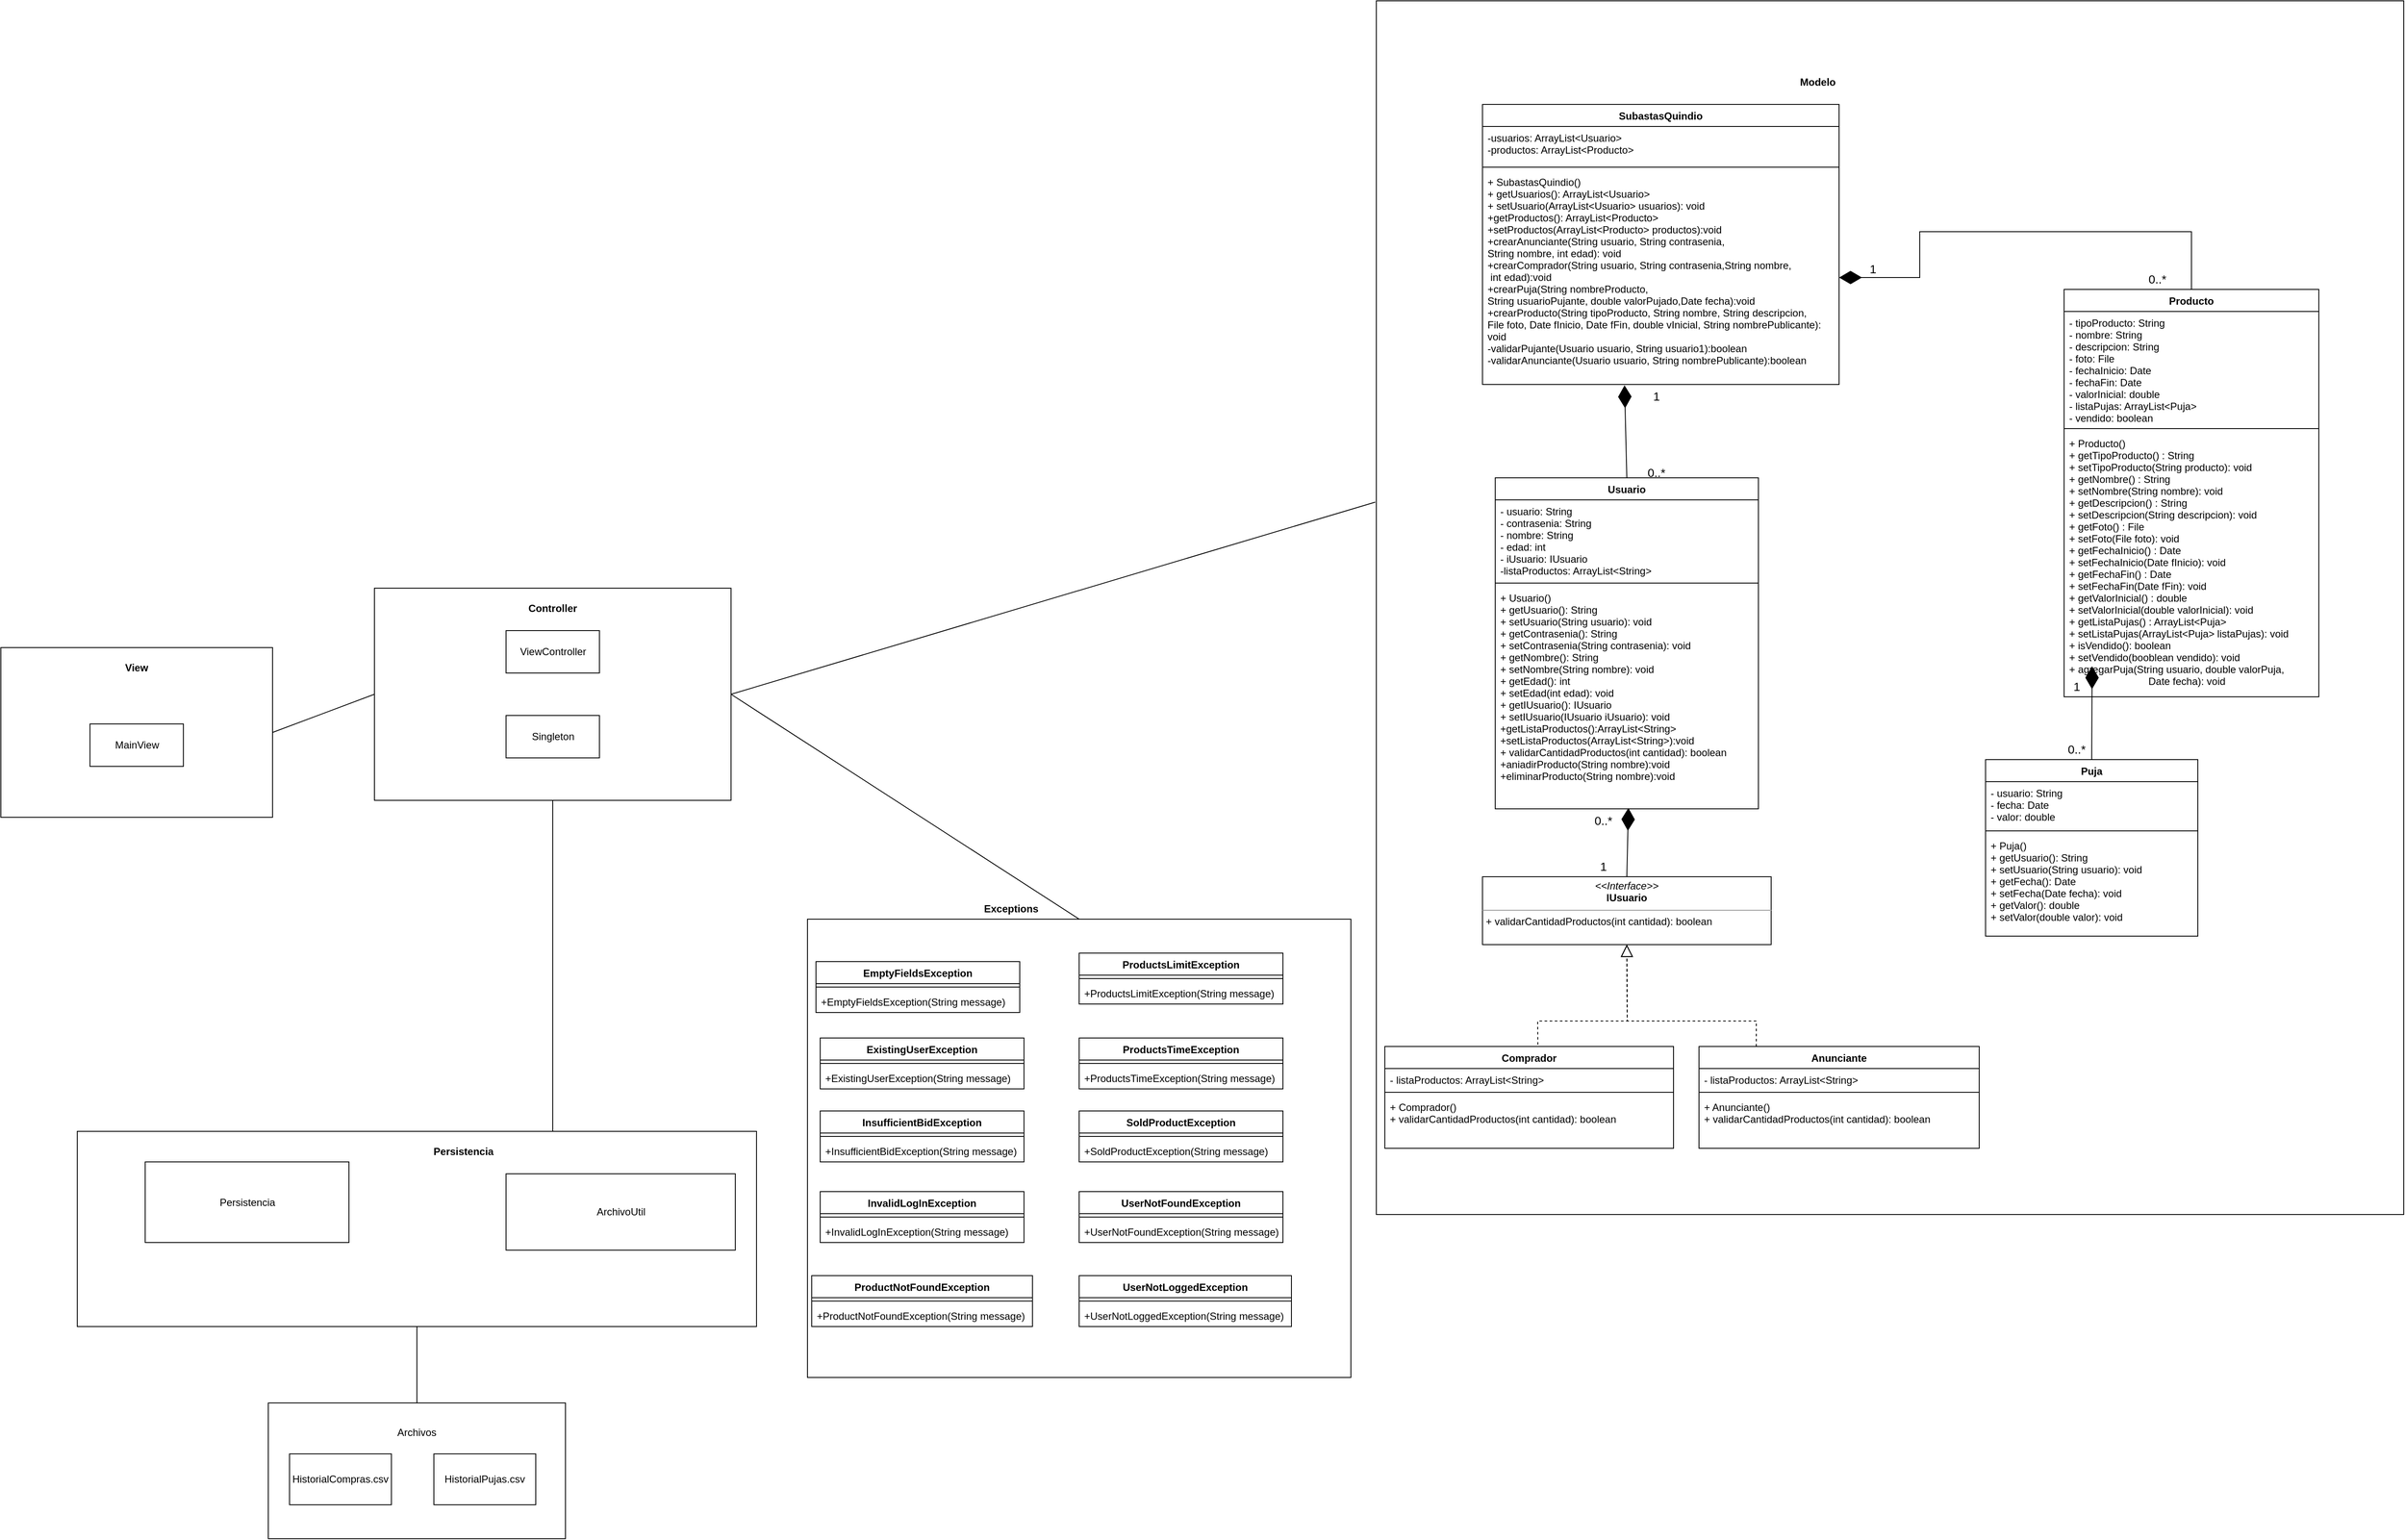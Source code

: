 <mxfile version="16.5.1" type="device"><diagram id="Lo0OpSRyLjVTiw9qYgKk" name="Page-1"><mxGraphModel dx="2857" dy="1837" grid="1" gridSize="10" guides="1" tooltips="1" connect="1" arrows="1" fold="1" page="1" pageScale="1" pageWidth="850" pageHeight="1100" math="0" shadow="0"><root><mxCell id="0"/><mxCell id="1" parent="0"/><mxCell id="OzJepj16C2bgCcWsAfDV-69" value="" style="html=1;" parent="1" vertex="1"><mxGeometry x="-285" y="880" width="110" height="50" as="geometry"/></mxCell><mxCell id="OzJepj16C2bgCcWsAfDV-70" value="" style="html=1;" parent="1" vertex="1"><mxGeometry x="-295" y="890" width="110" height="50" as="geometry"/></mxCell><mxCell id="OzJepj16C2bgCcWsAfDV-71" value="" style="html=1;" parent="1" vertex="1"><mxGeometry x="-310" y="900" width="110" height="50" as="geometry"/></mxCell><mxCell id="OzJepj16C2bgCcWsAfDV-39" value="" style="html=1;" parent="1" vertex="1"><mxGeometry x="120" y="-222" width="1210" height="1430" as="geometry"/></mxCell><mxCell id="OzJepj16C2bgCcWsAfDV-1" value="SubastasQuindio" style="swimlane;fontStyle=1;align=center;verticalAlign=top;childLayout=stackLayout;horizontal=1;startSize=26;horizontalStack=0;resizeParent=1;resizeParentMax=0;resizeLast=0;collapsible=1;marginBottom=0;rotation=0;" parent="1" vertex="1"><mxGeometry x="245" y="-100" width="420" height="330" as="geometry"><mxRectangle x="160" y="-102" width="130" height="26" as="alternateBounds"/></mxGeometry></mxCell><mxCell id="OzJepj16C2bgCcWsAfDV-2" value="-usuarios: ArrayList&lt;Usuario&gt;&#10;-productos: ArrayList&lt;Producto&gt;" style="text;strokeColor=none;fillColor=none;align=left;verticalAlign=top;spacingLeft=4;spacingRight=4;overflow=hidden;rotatable=0;points=[[0,0.5],[1,0.5]];portConstraint=eastwest;rotation=0;" parent="OzJepj16C2bgCcWsAfDV-1" vertex="1"><mxGeometry y="26" width="420" height="44" as="geometry"/></mxCell><mxCell id="OzJepj16C2bgCcWsAfDV-3" value="" style="line;strokeWidth=1;fillColor=none;align=left;verticalAlign=middle;spacingTop=-1;spacingLeft=3;spacingRight=3;rotatable=0;labelPosition=right;points=[];portConstraint=eastwest;rotation=0;" parent="OzJepj16C2bgCcWsAfDV-1" vertex="1"><mxGeometry y="70" width="420" height="8" as="geometry"/></mxCell><mxCell id="OzJepj16C2bgCcWsAfDV-4" value="+ SubastasQuindio()&#10;+ getUsuarios(): ArrayList&lt;Usuario&gt;&#10;+ setUsuario(ArrayList&lt;Usuario&gt; usuarios): void&#10;+getProductos(): ArrayList&lt;Producto&gt;&#10;+setProductos(ArrayList&lt;Producto&gt; productos):void&#10;+crearAnunciante(String usuario, String contrasenia, &#10;String nombre, int edad): void&#10;+crearComprador(String usuario, String contrasenia,String nombre,&#10; int edad):void&#10;+crearPuja(String nombreProducto, &#10;String usuarioPujante, double valorPujado,Date fecha):void&#10;+crearProducto(String tipoProducto, String nombre, String descripcion, &#10;File foto, Date fInicio, Date fFin, double vInicial, String nombrePublicante):&#10;void&#10;-validarPujante(Usuario usuario, String usuario1):boolean&#10;-validarAnunciante(Usuario usuario, String nombrePublicante):boolean&#10;&#10; " style="text;strokeColor=none;fillColor=none;align=left;verticalAlign=top;spacingLeft=4;spacingRight=4;overflow=hidden;rotatable=0;points=[[0,0.5],[1,0.5]];portConstraint=eastwest;rotation=0;" parent="OzJepj16C2bgCcWsAfDV-1" vertex="1"><mxGeometry y="78" width="420" height="252" as="geometry"/></mxCell><mxCell id="OzJepj16C2bgCcWsAfDV-5" value="Producto" style="swimlane;fontStyle=1;align=center;verticalAlign=top;childLayout=stackLayout;horizontal=1;startSize=26;horizontalStack=0;resizeParent=1;resizeParentMax=0;resizeLast=0;collapsible=1;marginBottom=0;" parent="1" vertex="1"><mxGeometry x="930" y="118" width="300" height="480" as="geometry"/></mxCell><mxCell id="OzJepj16C2bgCcWsAfDV-6" value="- tipoProducto: String&#10;- nombre: String&#10;- descripcion: String&#10;- foto: File&#10;- fechaInicio: Date&#10;- fechaFin: Date&#10;- valorInicial: double&#10;- listaPujas: ArrayList&lt;Puja&gt;&#10;- vendido: boolean" style="text;strokeColor=none;fillColor=none;align=left;verticalAlign=top;spacingLeft=4;spacingRight=4;overflow=hidden;rotatable=0;points=[[0,0.5],[1,0.5]];portConstraint=eastwest;" parent="OzJepj16C2bgCcWsAfDV-5" vertex="1"><mxGeometry y="26" width="300" height="134" as="geometry"/></mxCell><mxCell id="OzJepj16C2bgCcWsAfDV-7" value="" style="line;strokeWidth=1;fillColor=none;align=left;verticalAlign=middle;spacingTop=-1;spacingLeft=3;spacingRight=3;rotatable=0;labelPosition=right;points=[];portConstraint=eastwest;" parent="OzJepj16C2bgCcWsAfDV-5" vertex="1"><mxGeometry y="160" width="300" height="8" as="geometry"/></mxCell><mxCell id="OzJepj16C2bgCcWsAfDV-8" value="+ Producto()&#10;+ getTipoProducto() : String&#10;+ setTipoProducto(String producto): void&#10;+ getNombre() : String&#10;+ setNombre(String nombre): void&#10;+ getDescripcion() : String&#10;+ setDescripcion(String descripcion): void&#10;+ getFoto() : File&#10;+ setFoto(File foto): void&#10;+ getFechaInicio() : Date&#10;+ setFechaInicio(Date fInicio): void&#10;+ getFechaFin() : Date&#10;+ setFechaFin(Date fFin): void&#10;+ getValorInicial() : double&#10;+ setValorInicial(double valorInicial): void&#10;+ getListaPujas() : ArrayList&lt;Puja&gt;&#10;+ setListaPujas(ArrayList&lt;Puja&gt; listaPujas): void&#10;+ isVendido(): boolean&#10;+ setVendido(booblean vendido): void&#10;+ agregarPuja(String usuario, double valorPuja, &#10;                            Date fecha): void" style="text;strokeColor=none;fillColor=none;align=left;verticalAlign=top;spacingLeft=4;spacingRight=4;overflow=hidden;rotatable=0;points=[[0,0.5],[1,0.5]];portConstraint=eastwest;" parent="OzJepj16C2bgCcWsAfDV-5" vertex="1"><mxGeometry y="168" width="300" height="312" as="geometry"/></mxCell><mxCell id="OzJepj16C2bgCcWsAfDV-9" value="Comprador" style="swimlane;fontStyle=1;align=center;verticalAlign=top;childLayout=stackLayout;horizontal=1;startSize=26;horizontalStack=0;resizeParent=1;resizeParentMax=0;resizeLast=0;collapsible=1;marginBottom=0;" parent="1" vertex="1"><mxGeometry x="130" y="1010" width="340" height="120" as="geometry"><mxRectangle x="77.5" y="1010" width="100" height="26" as="alternateBounds"/></mxGeometry></mxCell><mxCell id="OzJepj16C2bgCcWsAfDV-10" value="- listaProductos: ArrayList&lt;String&gt;" style="text;strokeColor=none;fillColor=none;align=left;verticalAlign=top;spacingLeft=4;spacingRight=4;overflow=hidden;rotatable=0;points=[[0,0.5],[1,0.5]];portConstraint=eastwest;" parent="OzJepj16C2bgCcWsAfDV-9" vertex="1"><mxGeometry y="26" width="340" height="24" as="geometry"/></mxCell><mxCell id="OzJepj16C2bgCcWsAfDV-11" value="" style="line;strokeWidth=1;fillColor=none;align=left;verticalAlign=middle;spacingTop=-1;spacingLeft=3;spacingRight=3;rotatable=0;labelPosition=right;points=[];portConstraint=eastwest;" parent="OzJepj16C2bgCcWsAfDV-9" vertex="1"><mxGeometry y="50" width="340" height="8" as="geometry"/></mxCell><mxCell id="OzJepj16C2bgCcWsAfDV-12" value="+ Comprador()&#10;+ validarCantidadProductos(int cantidad): boolean" style="text;strokeColor=none;fillColor=none;align=left;verticalAlign=top;spacingLeft=4;spacingRight=4;overflow=hidden;rotatable=0;points=[[0,0.5],[1,0.5]];portConstraint=eastwest;" parent="OzJepj16C2bgCcWsAfDV-9" vertex="1"><mxGeometry y="58" width="340" height="62" as="geometry"/></mxCell><mxCell id="OzJepj16C2bgCcWsAfDV-21" value="&lt;p style=&quot;margin: 0px ; margin-top: 4px ; text-align: center&quot;&gt;&lt;i&gt;&amp;lt;&amp;lt;Interface&amp;gt;&amp;gt;&lt;/i&gt;&lt;br&gt;&lt;b&gt;IUsuario&lt;/b&gt;&lt;/p&gt;&lt;hr size=&quot;1&quot;&gt;&lt;p style=&quot;margin: 0px ; margin-left: 4px&quot;&gt;&lt;span&gt;+ validarCantidadProductos(int cantidad): boolean&lt;/span&gt;&lt;br&gt;&lt;/p&gt;&lt;p style=&quot;margin: 0px ; margin-left: 4px&quot;&gt;&lt;br&gt;&lt;/p&gt;" style="verticalAlign=top;align=left;overflow=fill;fontSize=12;fontFamily=Helvetica;html=1;" parent="1" vertex="1"><mxGeometry x="245" y="810" width="340" height="80" as="geometry"/></mxCell><mxCell id="OzJepj16C2bgCcWsAfDV-22" value="Usuario" style="swimlane;fontStyle=1;align=center;verticalAlign=top;childLayout=stackLayout;horizontal=1;startSize=26;horizontalStack=0;resizeParent=1;resizeParentMax=0;resizeLast=0;collapsible=1;marginBottom=0;" parent="1" vertex="1"><mxGeometry x="260" y="340" width="310" height="390" as="geometry"/></mxCell><mxCell id="OzJepj16C2bgCcWsAfDV-23" value="- usuario: String&#10;- contrasenia: String&#10;- nombre: String&#10;- edad: int&#10;- iUsuario: IUsuario&#10;-listaProductos: ArrayList&lt;String&gt;" style="text;strokeColor=none;fillColor=none;align=left;verticalAlign=top;spacingLeft=4;spacingRight=4;overflow=hidden;rotatable=0;points=[[0,0.5],[1,0.5]];portConstraint=eastwest;" parent="OzJepj16C2bgCcWsAfDV-22" vertex="1"><mxGeometry y="26" width="310" height="94" as="geometry"/></mxCell><mxCell id="OzJepj16C2bgCcWsAfDV-24" value="" style="line;strokeWidth=1;fillColor=none;align=left;verticalAlign=middle;spacingTop=-1;spacingLeft=3;spacingRight=3;rotatable=0;labelPosition=right;points=[];portConstraint=eastwest;" parent="OzJepj16C2bgCcWsAfDV-22" vertex="1"><mxGeometry y="120" width="310" height="8" as="geometry"/></mxCell><mxCell id="OzJepj16C2bgCcWsAfDV-25" value="+ Usuario()&#10;+ getUsuario(): String&#10;+ setUsuario(String usuario): void&#10;+ getContrasenia(): String&#10;+ setContrasenia(String contrasenia): void&#10;+ getNombre(): String&#10;+ setNombre(String nombre): void&#10;+ getEdad(): int&#10;+ setEdad(int edad): void&#10;+ getIUsuario(): IUsuario&#10;+ setIUsuario(IUsuario iUsuario): void&#10;+getListaProductos():ArrayList&lt;String&gt;&#10;+setListaProductos(ArrayList&lt;String&gt;):void&#10;+ validarCantidadProductos(int cantidad): boolean&#10;+aniadirProducto(String nombre):void&#10;+eliminarProducto(String nombre):void&#10;" style="text;strokeColor=none;fillColor=none;align=left;verticalAlign=top;spacingLeft=4;spacingRight=4;overflow=hidden;rotatable=0;points=[[0,0.5],[1,0.5]];portConstraint=eastwest;" parent="OzJepj16C2bgCcWsAfDV-22" vertex="1"><mxGeometry y="128" width="310" height="262" as="geometry"/></mxCell><mxCell id="OzJepj16C2bgCcWsAfDV-26" value="Anunciante" style="swimlane;fontStyle=1;align=center;verticalAlign=top;childLayout=stackLayout;horizontal=1;startSize=26;horizontalStack=0;resizeParent=1;resizeParentMax=0;resizeLast=0;collapsible=1;marginBottom=0;" parent="1" vertex="1"><mxGeometry x="500" y="1010" width="330" height="120" as="geometry"/></mxCell><mxCell id="OzJepj16C2bgCcWsAfDV-27" value="- listaProductos: ArrayList&lt;String&gt;" style="text;strokeColor=none;fillColor=none;align=left;verticalAlign=top;spacingLeft=4;spacingRight=4;overflow=hidden;rotatable=0;points=[[0,0.5],[1,0.5]];portConstraint=eastwest;" parent="OzJepj16C2bgCcWsAfDV-26" vertex="1"><mxGeometry y="26" width="330" height="24" as="geometry"/></mxCell><mxCell id="OzJepj16C2bgCcWsAfDV-28" value="" style="line;strokeWidth=1;fillColor=none;align=left;verticalAlign=middle;spacingTop=-1;spacingLeft=3;spacingRight=3;rotatable=0;labelPosition=right;points=[];portConstraint=eastwest;" parent="OzJepj16C2bgCcWsAfDV-26" vertex="1"><mxGeometry y="50" width="330" height="8" as="geometry"/></mxCell><mxCell id="OzJepj16C2bgCcWsAfDV-29" value="+ Anunciante()&#10;+ validarCantidadProductos(int cantidad): boolean&#10;" style="text;strokeColor=none;fillColor=none;align=left;verticalAlign=top;spacingLeft=4;spacingRight=4;overflow=hidden;rotatable=0;points=[[0,0.5],[1,0.5]];portConstraint=eastwest;fontSize=12;" parent="OzJepj16C2bgCcWsAfDV-26" vertex="1"><mxGeometry y="58" width="330" height="62" as="geometry"/></mxCell><mxCell id="OzJepj16C2bgCcWsAfDV-30" value="" style="endArrow=block;dashed=1;endFill=0;endSize=12;html=1;rounded=0;entryX=0.5;entryY=1;entryDx=0;entryDy=0;" parent="1" target="OzJepj16C2bgCcWsAfDV-21" edge="1"><mxGeometry width="160" relative="1" as="geometry"><mxPoint x="567.5" y="1010" as="sourcePoint"/><mxPoint x="627.5" y="1010" as="targetPoint"/><Array as="points"><mxPoint x="567.5" y="980"/><mxPoint x="415.5" y="980"/></Array></mxGeometry></mxCell><mxCell id="OzJepj16C2bgCcWsAfDV-31" value="" style="endArrow=block;dashed=1;endFill=0;endSize=12;html=1;rounded=0;entryX=0.5;entryY=1;entryDx=0;entryDy=0;exitX=0.53;exitY=-0.018;exitDx=0;exitDy=0;exitPerimeter=0;" parent="1" source="OzJepj16C2bgCcWsAfDV-9" target="OzJepj16C2bgCcWsAfDV-21" edge="1"><mxGeometry width="160" relative="1" as="geometry"><mxPoint x="467.5" y="1010" as="sourcePoint"/><mxPoint x="627.5" y="1010" as="targetPoint"/><Array as="points"><mxPoint x="310" y="980"/><mxPoint x="415.5" y="980"/></Array></mxGeometry></mxCell><mxCell id="OzJepj16C2bgCcWsAfDV-32" value="" style="endArrow=diamondThin;endFill=1;endSize=24;html=1;rounded=0;exitX=0.5;exitY=0;exitDx=0;exitDy=0;entryX=0.506;entryY=0.996;entryDx=0;entryDy=0;entryPerimeter=0;" parent="1" source="OzJepj16C2bgCcWsAfDV-21" edge="1" target="OzJepj16C2bgCcWsAfDV-25"><mxGeometry width="160" relative="1" as="geometry"><mxPoint x="467.5" y="640" as="sourcePoint"/><mxPoint x="416.22" y="739.584" as="targetPoint"/></mxGeometry></mxCell><mxCell id="OzJepj16C2bgCcWsAfDV-36" value="" style="endArrow=diamondThin;endFill=1;endSize=24;html=1;rounded=0;exitX=0.5;exitY=0;exitDx=0;exitDy=0;entryX=0.029;entryY=0.038;entryDx=0;entryDy=0;entryPerimeter=0;" parent="1" source="OzJepj16C2bgCcWsAfDV-22" edge="1" target="TateJvRhgyAJ9JLI3ymY-1"><mxGeometry width="160" relative="1" as="geometry"><mxPoint x="220" y="170" as="sourcePoint"/><mxPoint x="415" y="220" as="targetPoint"/></mxGeometry></mxCell><mxCell id="OzJepj16C2bgCcWsAfDV-40" value="" style="html=1;" parent="1" vertex="1"><mxGeometry x="-1410" y="1110" width="800" height="230" as="geometry"/></mxCell><mxCell id="OzJepj16C2bgCcWsAfDV-41" value="Modelo" style="text;align=center;fontStyle=1;verticalAlign=middle;spacingLeft=3;spacingRight=3;strokeColor=none;rotatable=0;points=[[0,0.5],[1,0.5]];portConstraint=eastwest;" parent="1" vertex="1"><mxGeometry x="600" y="-140" width="80" height="26" as="geometry"/></mxCell><mxCell id="OzJepj16C2bgCcWsAfDV-46" value="" style="html=1;" parent="1" vertex="1"><mxGeometry x="-550" y="860" width="640" height="540" as="geometry"/></mxCell><mxCell id="OzJepj16C2bgCcWsAfDV-43" value="Persistencia" style="text;align=center;fontStyle=1;verticalAlign=middle;spacingLeft=3;spacingRight=3;strokeColor=none;rotatable=0;points=[[0,0.5],[1,0.5]];portConstraint=eastwest;" parent="1" vertex="1"><mxGeometry x="-995" y="1120" width="80" height="26" as="geometry"/></mxCell><mxCell id="OzJepj16C2bgCcWsAfDV-44" value="" style="html=1;" parent="1" vertex="1"><mxGeometry x="-1060" y="470" width="420" height="250" as="geometry"/></mxCell><mxCell id="OzJepj16C2bgCcWsAfDV-45" value="Controller" style="text;align=center;fontStyle=1;verticalAlign=middle;spacingLeft=3;spacingRight=3;strokeColor=none;rotatable=0;points=[[0,0.5],[1,0.5]];portConstraint=eastwest;" parent="1" vertex="1"><mxGeometry x="-890" y="480" width="80" height="26" as="geometry"/></mxCell><mxCell id="OzJepj16C2bgCcWsAfDV-47" value="Exceptions" style="text;align=center;fontStyle=1;verticalAlign=middle;spacingLeft=3;spacingRight=3;strokeColor=none;rotatable=0;points=[[0,0.5],[1,0.5]];portConstraint=eastwest;" parent="1" vertex="1"><mxGeometry x="-350" y="834" width="80" height="26" as="geometry"/></mxCell><mxCell id="OzJepj16C2bgCcWsAfDV-48" value="" style="html=1;" parent="1" vertex="1"><mxGeometry x="-1500" y="540" width="320" height="200" as="geometry"/></mxCell><mxCell id="OzJepj16C2bgCcWsAfDV-49" value="View" style="text;align=center;fontStyle=1;verticalAlign=middle;spacingLeft=3;spacingRight=3;strokeColor=none;rotatable=0;points=[[0,0.5],[1,0.5]];portConstraint=eastwest;" parent="1" vertex="1"><mxGeometry x="-1380" y="550" width="80" height="26" as="geometry"/></mxCell><mxCell id="OzJepj16C2bgCcWsAfDV-56" value="Persistencia" style="html=1;" parent="1" vertex="1"><mxGeometry x="-1330" y="1146" width="240" height="95" as="geometry"/></mxCell><mxCell id="OzJepj16C2bgCcWsAfDV-57" value="ArchivoUtil" style="html=1;" parent="1" vertex="1"><mxGeometry x="-905" y="1160" width="270" height="90" as="geometry"/></mxCell><mxCell id="OzJepj16C2bgCcWsAfDV-58" value="ViewController" style="html=1;" parent="1" vertex="1"><mxGeometry x="-905" y="520" width="110" height="50" as="geometry"/></mxCell><mxCell id="OzJepj16C2bgCcWsAfDV-59" value="Singleton" style="html=1;" parent="1" vertex="1"><mxGeometry x="-905" y="620" width="110" height="50" as="geometry"/></mxCell><mxCell id="OzJepj16C2bgCcWsAfDV-60" value="MainView" style="html=1;" parent="1" vertex="1"><mxGeometry x="-1395" y="630" width="110" height="50" as="geometry"/></mxCell><mxCell id="OzJepj16C2bgCcWsAfDV-72" value="" style="endArrow=none;html=1;rounded=0;entryX=0.5;entryY=0;entryDx=0;entryDy=0;exitX=1;exitY=0.5;exitDx=0;exitDy=0;" parent="1" source="OzJepj16C2bgCcWsAfDV-44" target="OzJepj16C2bgCcWsAfDV-46" edge="1"><mxGeometry width="50" height="50" relative="1" as="geometry"><mxPoint x="-700" y="750" as="sourcePoint"/><mxPoint x="-650" y="700" as="targetPoint"/></mxGeometry></mxCell><mxCell id="OzJepj16C2bgCcWsAfDV-73" value="" style="endArrow=none;html=1;rounded=0;entryX=0.5;entryY=1;entryDx=0;entryDy=0;" parent="1" target="OzJepj16C2bgCcWsAfDV-44" edge="1"><mxGeometry width="50" height="50" relative="1" as="geometry"><mxPoint x="-850" y="1110" as="sourcePoint"/><mxPoint x="-650" y="940" as="targetPoint"/></mxGeometry></mxCell><mxCell id="OzJepj16C2bgCcWsAfDV-74" value="" style="endArrow=none;html=1;rounded=0;exitX=1;exitY=0.5;exitDx=0;exitDy=0;entryX=0;entryY=0.5;entryDx=0;entryDy=0;" parent="1" source="OzJepj16C2bgCcWsAfDV-48" target="OzJepj16C2bgCcWsAfDV-44" edge="1"><mxGeometry width="50" height="50" relative="1" as="geometry"><mxPoint x="-1200" y="650" as="sourcePoint"/><mxPoint x="-1150" y="600" as="targetPoint"/></mxGeometry></mxCell><mxCell id="OzJepj16C2bgCcWsAfDV-75" value="" style="endArrow=none;html=1;rounded=0;exitX=1;exitY=0.5;exitDx=0;exitDy=0;entryX=-0.001;entryY=0.413;entryDx=0;entryDy=0;entryPerimeter=0;" parent="1" source="OzJepj16C2bgCcWsAfDV-44" target="OzJepj16C2bgCcWsAfDV-39" edge="1"><mxGeometry width="50" height="50" relative="1" as="geometry"><mxPoint x="-300" y="650" as="sourcePoint"/><mxPoint x="-250" y="600" as="targetPoint"/></mxGeometry></mxCell><mxCell id="OzJepj16C2bgCcWsAfDV-76" value="" style="rounded=0;whiteSpace=wrap;html=1;" parent="1" vertex="1"><mxGeometry x="-1185" y="1430" width="350" height="160" as="geometry"/></mxCell><mxCell id="OzJepj16C2bgCcWsAfDV-77" value="Archivos" style="text;html=1;strokeColor=none;fillColor=none;align=center;verticalAlign=middle;whiteSpace=wrap;rounded=0;" parent="1" vertex="1"><mxGeometry x="-1040" y="1450" width="60" height="30" as="geometry"/></mxCell><mxCell id="OzJepj16C2bgCcWsAfDV-78" value="HistorialCompras.csv" style="rounded=0;whiteSpace=wrap;html=1;" parent="1" vertex="1"><mxGeometry x="-1160" y="1490" width="120" height="60" as="geometry"/></mxCell><mxCell id="OzJepj16C2bgCcWsAfDV-79" value="HistorialPujas.csv" style="rounded=0;whiteSpace=wrap;html=1;" parent="1" vertex="1"><mxGeometry x="-990" y="1490" width="120" height="60" as="geometry"/></mxCell><mxCell id="OzJepj16C2bgCcWsAfDV-80" value="" style="endArrow=none;html=1;rounded=0;entryX=0.5;entryY=1;entryDx=0;entryDy=0;exitX=0.5;exitY=0;exitDx=0;exitDy=0;" parent="1" source="OzJepj16C2bgCcWsAfDV-76" target="OzJepj16C2bgCcWsAfDV-40" edge="1"><mxGeometry width="50" height="50" relative="1" as="geometry"><mxPoint x="-810" y="1460" as="sourcePoint"/><mxPoint x="-760" y="1410" as="targetPoint"/></mxGeometry></mxCell><mxCell id="8GNaGo9FQSPm5nqLbUPv-1" value="Puja" style="swimlane;fontStyle=1;align=center;verticalAlign=top;childLayout=stackLayout;horizontal=1;startSize=26;horizontalStack=0;resizeParent=1;resizeParentMax=0;resizeLast=0;collapsible=1;marginBottom=0;" parent="1" vertex="1"><mxGeometry x="837.5" y="672" width="250" height="208" as="geometry"/></mxCell><mxCell id="8GNaGo9FQSPm5nqLbUPv-2" value="- usuario: String&#10;- fecha: Date&#10;- valor: double" style="text;strokeColor=none;fillColor=none;align=left;verticalAlign=top;spacingLeft=4;spacingRight=4;overflow=hidden;rotatable=0;points=[[0,0.5],[1,0.5]];portConstraint=eastwest;" parent="8GNaGo9FQSPm5nqLbUPv-1" vertex="1"><mxGeometry y="26" width="250" height="54" as="geometry"/></mxCell><mxCell id="8GNaGo9FQSPm5nqLbUPv-3" value="" style="line;strokeWidth=1;fillColor=none;align=left;verticalAlign=middle;spacingTop=-1;spacingLeft=3;spacingRight=3;rotatable=0;labelPosition=right;points=[];portConstraint=eastwest;" parent="8GNaGo9FQSPm5nqLbUPv-1" vertex="1"><mxGeometry y="80" width="250" height="8" as="geometry"/></mxCell><mxCell id="8GNaGo9FQSPm5nqLbUPv-4" value="+ Puja()&#10;+ getUsuario(): String&#10;+ setUsuario(String usuario): void&#10;+ getFecha(): Date&#10;+ setFecha(Date fecha): void&#10;+ getValor(): double&#10;+ setValor(double valor): void" style="text;strokeColor=none;fillColor=none;align=left;verticalAlign=top;spacingLeft=4;spacingRight=4;overflow=hidden;rotatable=0;points=[[0,0.5],[1,0.5]];portConstraint=eastwest;" parent="8GNaGo9FQSPm5nqLbUPv-1" vertex="1"><mxGeometry y="88" width="250" height="120" as="geometry"/></mxCell><mxCell id="8GNaGo9FQSPm5nqLbUPv-5" value="" style="endArrow=diamondThin;endFill=1;endSize=24;html=1;rounded=0;exitX=0.5;exitY=0;exitDx=0;exitDy=0;" parent="1" source="8GNaGo9FQSPm5nqLbUPv-1" edge="1"><mxGeometry width="160" relative="1" as="geometry"><mxPoint x="915" y="612" as="sourcePoint"/><mxPoint x="963" y="562" as="targetPoint"/></mxGeometry></mxCell><mxCell id="8GNaGo9FQSPm5nqLbUPv-6" value="0..*" style="text;align=center;fontStyle=0;verticalAlign=middle;spacingLeft=3;spacingRight=3;strokeColor=none;rotatable=0;points=[[0,0.5],[1,0.5]];portConstraint=eastwest;fontSize=14;" parent="1" vertex="1"><mxGeometry x="905" y="646" width="80" height="26" as="geometry"/></mxCell><mxCell id="8GNaGo9FQSPm5nqLbUPv-7" value="1" style="text;align=center;fontStyle=0;verticalAlign=middle;spacingLeft=3;spacingRight=3;strokeColor=none;rotatable=0;points=[[0,0.5],[1,0.5]];portConstraint=eastwest;fontSize=14;" parent="1" vertex="1"><mxGeometry x="905" y="572" width="80" height="26" as="geometry"/></mxCell><mxCell id="8GNaGo9FQSPm5nqLbUPv-9" value="0..*" style="text;align=center;fontStyle=0;verticalAlign=middle;spacingLeft=3;spacingRight=3;strokeColor=none;rotatable=0;points=[[0,0.5],[1,0.5]];portConstraint=eastwest;fontSize=14;" parent="1" vertex="1"><mxGeometry x="1000" y="92" width="80" height="26" as="geometry"/></mxCell><mxCell id="8GNaGo9FQSPm5nqLbUPv-21" value="1" style="text;align=center;fontStyle=0;verticalAlign=middle;spacingLeft=3;spacingRight=3;strokeColor=none;rotatable=0;points=[[0,0.5],[1,0.5]];portConstraint=eastwest;fontSize=14;" parent="1" vertex="1"><mxGeometry x="347.5" y="784" width="80" height="26" as="geometry"/></mxCell><mxCell id="8GNaGo9FQSPm5nqLbUPv-30" value="0..*" style="text;align=center;fontStyle=0;verticalAlign=middle;spacingLeft=3;spacingRight=3;strokeColor=none;rotatable=0;points=[[0,0.5],[1,0.5]];portConstraint=eastwest;fontSize=14;" parent="1" vertex="1"><mxGeometry x="347.5" y="730" width="80" height="26" as="geometry"/></mxCell><mxCell id="uNpwIYVNk5Aps4scZ8ux-1" value="" style="endArrow=diamondThin;endFill=1;endSize=24;html=1;rounded=0;entryX=1;entryY=0.5;entryDx=0;entryDy=0;exitX=0.5;exitY=0;exitDx=0;exitDy=0;" parent="1" source="OzJepj16C2bgCcWsAfDV-5" target="OzJepj16C2bgCcWsAfDV-4" edge="1"><mxGeometry width="160" relative="1" as="geometry"><mxPoint x="450" y="360" as="sourcePoint"/><mxPoint x="610" y="360" as="targetPoint"/><Array as="points"><mxPoint x="1080" y="50"/><mxPoint x="760" y="50"/><mxPoint x="760" y="104"/></Array></mxGeometry></mxCell><mxCell id="uNpwIYVNk5Aps4scZ8ux-2" value="1" style="text;align=center;fontStyle=0;verticalAlign=middle;spacingLeft=3;spacingRight=3;strokeColor=none;rotatable=0;points=[[0,0.5],[1,0.5]];portConstraint=eastwest;fontSize=14;" parent="1" vertex="1"><mxGeometry x="665" y="80" width="80" height="26" as="geometry"/></mxCell><mxCell id="uNpwIYVNk5Aps4scZ8ux-3" value="0..*" style="text;align=center;fontStyle=0;verticalAlign=middle;spacingLeft=3;spacingRight=3;strokeColor=none;rotatable=0;points=[[0,0.5],[1,0.5]];portConstraint=eastwest;fontSize=14;" parent="1" vertex="1"><mxGeometry x="410" y="320" width="80" height="26" as="geometry"/></mxCell><mxCell id="TateJvRhgyAJ9JLI3ymY-1" value="1" style="text;align=center;fontStyle=0;verticalAlign=middle;spacingLeft=3;spacingRight=3;strokeColor=none;rotatable=0;points=[[0,0.5],[1,0.5]];portConstraint=eastwest;fontSize=14;" parent="1" vertex="1"><mxGeometry x="410" y="230" width="80" height="26" as="geometry"/></mxCell><mxCell id="9YwWQlTbtR28UZYjoAlg-3" value="EmptyFieldsException" style="swimlane;fontStyle=1;align=center;verticalAlign=top;childLayout=stackLayout;horizontal=1;startSize=26;horizontalStack=0;resizeParent=1;resizeParentMax=0;resizeLast=0;collapsible=1;marginBottom=0;" vertex="1" parent="1"><mxGeometry x="-540" y="910" width="240" height="60" as="geometry"><mxRectangle x="77.5" y="1010" width="100" height="26" as="alternateBounds"/></mxGeometry></mxCell><mxCell id="9YwWQlTbtR28UZYjoAlg-5" value="" style="line;strokeWidth=1;fillColor=none;align=left;verticalAlign=middle;spacingTop=-1;spacingLeft=3;spacingRight=3;rotatable=0;labelPosition=right;points=[];portConstraint=eastwest;" vertex="1" parent="9YwWQlTbtR28UZYjoAlg-3"><mxGeometry y="26" width="240" height="8" as="geometry"/></mxCell><mxCell id="9YwWQlTbtR28UZYjoAlg-6" value="+EmptyFieldsException(String message)" style="text;strokeColor=none;fillColor=none;align=left;verticalAlign=top;spacingLeft=4;spacingRight=4;overflow=hidden;rotatable=0;points=[[0,0.5],[1,0.5]];portConstraint=eastwest;" vertex="1" parent="9YwWQlTbtR28UZYjoAlg-3"><mxGeometry y="34" width="240" height="26" as="geometry"/></mxCell><mxCell id="9YwWQlTbtR28UZYjoAlg-7" value="ExistingUserException" style="swimlane;fontStyle=1;align=center;verticalAlign=top;childLayout=stackLayout;horizontal=1;startSize=26;horizontalStack=0;resizeParent=1;resizeParentMax=0;resizeLast=0;collapsible=1;marginBottom=0;" vertex="1" parent="1"><mxGeometry x="-535" y="1000" width="240" height="60" as="geometry"><mxRectangle x="77.5" y="1010" width="100" height="26" as="alternateBounds"/></mxGeometry></mxCell><mxCell id="9YwWQlTbtR28UZYjoAlg-8" value="" style="line;strokeWidth=1;fillColor=none;align=left;verticalAlign=middle;spacingTop=-1;spacingLeft=3;spacingRight=3;rotatable=0;labelPosition=right;points=[];portConstraint=eastwest;" vertex="1" parent="9YwWQlTbtR28UZYjoAlg-7"><mxGeometry y="26" width="240" height="8" as="geometry"/></mxCell><mxCell id="9YwWQlTbtR28UZYjoAlg-9" value="+ExistingUserException(String message)&#10;" style="text;strokeColor=none;fillColor=none;align=left;verticalAlign=top;spacingLeft=4;spacingRight=4;overflow=hidden;rotatable=0;points=[[0,0.5],[1,0.5]];portConstraint=eastwest;" vertex="1" parent="9YwWQlTbtR28UZYjoAlg-7"><mxGeometry y="34" width="240" height="26" as="geometry"/></mxCell><mxCell id="9YwWQlTbtR28UZYjoAlg-10" value="InsufficientBidException" style="swimlane;fontStyle=1;align=center;verticalAlign=top;childLayout=stackLayout;horizontal=1;startSize=26;horizontalStack=0;resizeParent=1;resizeParentMax=0;resizeLast=0;collapsible=1;marginBottom=0;" vertex="1" parent="1"><mxGeometry x="-535" y="1086" width="240" height="60" as="geometry"><mxRectangle x="77.5" y="1010" width="100" height="26" as="alternateBounds"/></mxGeometry></mxCell><mxCell id="9YwWQlTbtR28UZYjoAlg-11" value="" style="line;strokeWidth=1;fillColor=none;align=left;verticalAlign=middle;spacingTop=-1;spacingLeft=3;spacingRight=3;rotatable=0;labelPosition=right;points=[];portConstraint=eastwest;" vertex="1" parent="9YwWQlTbtR28UZYjoAlg-10"><mxGeometry y="26" width="240" height="8" as="geometry"/></mxCell><mxCell id="9YwWQlTbtR28UZYjoAlg-12" value="+InsufficientBidException(String message)&#10;" style="text;strokeColor=none;fillColor=none;align=left;verticalAlign=top;spacingLeft=4;spacingRight=4;overflow=hidden;rotatable=0;points=[[0,0.5],[1,0.5]];portConstraint=eastwest;" vertex="1" parent="9YwWQlTbtR28UZYjoAlg-10"><mxGeometry y="34" width="240" height="26" as="geometry"/></mxCell><mxCell id="9YwWQlTbtR28UZYjoAlg-13" value="InvalidLogInException" style="swimlane;fontStyle=1;align=center;verticalAlign=top;childLayout=stackLayout;horizontal=1;startSize=26;horizontalStack=0;resizeParent=1;resizeParentMax=0;resizeLast=0;collapsible=1;marginBottom=0;" vertex="1" parent="1"><mxGeometry x="-535" y="1181" width="240" height="60" as="geometry"><mxRectangle x="77.5" y="1010" width="100" height="26" as="alternateBounds"/></mxGeometry></mxCell><mxCell id="9YwWQlTbtR28UZYjoAlg-14" value="" style="line;strokeWidth=1;fillColor=none;align=left;verticalAlign=middle;spacingTop=-1;spacingLeft=3;spacingRight=3;rotatable=0;labelPosition=right;points=[];portConstraint=eastwest;" vertex="1" parent="9YwWQlTbtR28UZYjoAlg-13"><mxGeometry y="26" width="240" height="8" as="geometry"/></mxCell><mxCell id="9YwWQlTbtR28UZYjoAlg-15" value="+InvalidLogInException(String message)" style="text;strokeColor=none;fillColor=none;align=left;verticalAlign=top;spacingLeft=4;spacingRight=4;overflow=hidden;rotatable=0;points=[[0,0.5],[1,0.5]];portConstraint=eastwest;" vertex="1" parent="9YwWQlTbtR28UZYjoAlg-13"><mxGeometry y="34" width="240" height="26" as="geometry"/></mxCell><mxCell id="9YwWQlTbtR28UZYjoAlg-16" value="ProductNotFoundException" style="swimlane;fontStyle=1;align=center;verticalAlign=top;childLayout=stackLayout;horizontal=1;startSize=26;horizontalStack=0;resizeParent=1;resizeParentMax=0;resizeLast=0;collapsible=1;marginBottom=0;" vertex="1" parent="1"><mxGeometry x="-545" y="1280" width="260" height="60" as="geometry"><mxRectangle x="77.5" y="1010" width="100" height="26" as="alternateBounds"/></mxGeometry></mxCell><mxCell id="9YwWQlTbtR28UZYjoAlg-17" value="" style="line;strokeWidth=1;fillColor=none;align=left;verticalAlign=middle;spacingTop=-1;spacingLeft=3;spacingRight=3;rotatable=0;labelPosition=right;points=[];portConstraint=eastwest;" vertex="1" parent="9YwWQlTbtR28UZYjoAlg-16"><mxGeometry y="26" width="260" height="8" as="geometry"/></mxCell><mxCell id="9YwWQlTbtR28UZYjoAlg-18" value="+ProductNotFoundException(String message)" style="text;strokeColor=none;fillColor=none;align=left;verticalAlign=top;spacingLeft=4;spacingRight=4;overflow=hidden;rotatable=0;points=[[0,0.5],[1,0.5]];portConstraint=eastwest;" vertex="1" parent="9YwWQlTbtR28UZYjoAlg-16"><mxGeometry y="34" width="260" height="26" as="geometry"/></mxCell><mxCell id="9YwWQlTbtR28UZYjoAlg-19" value="UserNotLoggedException" style="swimlane;fontStyle=1;align=center;verticalAlign=top;childLayout=stackLayout;horizontal=1;startSize=26;horizontalStack=0;resizeParent=1;resizeParentMax=0;resizeLast=0;collapsible=1;marginBottom=0;" vertex="1" parent="1"><mxGeometry x="-230" y="1280" width="250" height="60" as="geometry"><mxRectangle x="77.5" y="1010" width="100" height="26" as="alternateBounds"/></mxGeometry></mxCell><mxCell id="9YwWQlTbtR28UZYjoAlg-20" value="" style="line;strokeWidth=1;fillColor=none;align=left;verticalAlign=middle;spacingTop=-1;spacingLeft=3;spacingRight=3;rotatable=0;labelPosition=right;points=[];portConstraint=eastwest;" vertex="1" parent="9YwWQlTbtR28UZYjoAlg-19"><mxGeometry y="26" width="250" height="8" as="geometry"/></mxCell><mxCell id="9YwWQlTbtR28UZYjoAlg-21" value="+UserNotLoggedException(String message)" style="text;strokeColor=none;fillColor=none;align=left;verticalAlign=top;spacingLeft=4;spacingRight=4;overflow=hidden;rotatable=0;points=[[0,0.5],[1,0.5]];portConstraint=eastwest;" vertex="1" parent="9YwWQlTbtR28UZYjoAlg-19"><mxGeometry y="34" width="250" height="26" as="geometry"/></mxCell><mxCell id="9YwWQlTbtR28UZYjoAlg-22" value="UserNotFoundException" style="swimlane;fontStyle=1;align=center;verticalAlign=top;childLayout=stackLayout;horizontal=1;startSize=26;horizontalStack=0;resizeParent=1;resizeParentMax=0;resizeLast=0;collapsible=1;marginBottom=0;" vertex="1" parent="1"><mxGeometry x="-230" y="1181" width="240" height="60" as="geometry"><mxRectangle x="77.5" y="1010" width="100" height="26" as="alternateBounds"/></mxGeometry></mxCell><mxCell id="9YwWQlTbtR28UZYjoAlg-23" value="" style="line;strokeWidth=1;fillColor=none;align=left;verticalAlign=middle;spacingTop=-1;spacingLeft=3;spacingRight=3;rotatable=0;labelPosition=right;points=[];portConstraint=eastwest;" vertex="1" parent="9YwWQlTbtR28UZYjoAlg-22"><mxGeometry y="26" width="240" height="8" as="geometry"/></mxCell><mxCell id="9YwWQlTbtR28UZYjoAlg-24" value="+UserNotFoundException(String message)" style="text;strokeColor=none;fillColor=none;align=left;verticalAlign=top;spacingLeft=4;spacingRight=4;overflow=hidden;rotatable=0;points=[[0,0.5],[1,0.5]];portConstraint=eastwest;" vertex="1" parent="9YwWQlTbtR28UZYjoAlg-22"><mxGeometry y="34" width="240" height="26" as="geometry"/></mxCell><mxCell id="9YwWQlTbtR28UZYjoAlg-25" value="SoldProductException" style="swimlane;fontStyle=1;align=center;verticalAlign=top;childLayout=stackLayout;horizontal=1;startSize=26;horizontalStack=0;resizeParent=1;resizeParentMax=0;resizeLast=0;collapsible=1;marginBottom=0;" vertex="1" parent="1"><mxGeometry x="-230" y="1086" width="240" height="60" as="geometry"><mxRectangle x="77.5" y="1010" width="100" height="26" as="alternateBounds"/></mxGeometry></mxCell><mxCell id="9YwWQlTbtR28UZYjoAlg-26" value="" style="line;strokeWidth=1;fillColor=none;align=left;verticalAlign=middle;spacingTop=-1;spacingLeft=3;spacingRight=3;rotatable=0;labelPosition=right;points=[];portConstraint=eastwest;" vertex="1" parent="9YwWQlTbtR28UZYjoAlg-25"><mxGeometry y="26" width="240" height="8" as="geometry"/></mxCell><mxCell id="9YwWQlTbtR28UZYjoAlg-27" value="+SoldProductException(String message)" style="text;strokeColor=none;fillColor=none;align=left;verticalAlign=top;spacingLeft=4;spacingRight=4;overflow=hidden;rotatable=0;points=[[0,0.5],[1,0.5]];portConstraint=eastwest;" vertex="1" parent="9YwWQlTbtR28UZYjoAlg-25"><mxGeometry y="34" width="240" height="26" as="geometry"/></mxCell><mxCell id="9YwWQlTbtR28UZYjoAlg-28" value="ProductsTimeException" style="swimlane;fontStyle=1;align=center;verticalAlign=top;childLayout=stackLayout;horizontal=1;startSize=26;horizontalStack=0;resizeParent=1;resizeParentMax=0;resizeLast=0;collapsible=1;marginBottom=0;" vertex="1" parent="1"><mxGeometry x="-230" y="1000" width="240" height="60" as="geometry"><mxRectangle x="77.5" y="1010" width="100" height="26" as="alternateBounds"/></mxGeometry></mxCell><mxCell id="9YwWQlTbtR28UZYjoAlg-29" value="" style="line;strokeWidth=1;fillColor=none;align=left;verticalAlign=middle;spacingTop=-1;spacingLeft=3;spacingRight=3;rotatable=0;labelPosition=right;points=[];portConstraint=eastwest;" vertex="1" parent="9YwWQlTbtR28UZYjoAlg-28"><mxGeometry y="26" width="240" height="8" as="geometry"/></mxCell><mxCell id="9YwWQlTbtR28UZYjoAlg-30" value="+ProductsTimeException(String message)" style="text;strokeColor=none;fillColor=none;align=left;verticalAlign=top;spacingLeft=4;spacingRight=4;overflow=hidden;rotatable=0;points=[[0,0.5],[1,0.5]];portConstraint=eastwest;" vertex="1" parent="9YwWQlTbtR28UZYjoAlg-28"><mxGeometry y="34" width="240" height="26" as="geometry"/></mxCell><mxCell id="9YwWQlTbtR28UZYjoAlg-31" value="ProductsLimitException" style="swimlane;fontStyle=1;align=center;verticalAlign=top;childLayout=stackLayout;horizontal=1;startSize=26;horizontalStack=0;resizeParent=1;resizeParentMax=0;resizeLast=0;collapsible=1;marginBottom=0;" vertex="1" parent="1"><mxGeometry x="-230" y="900" width="240" height="60" as="geometry"><mxRectangle x="77.5" y="1010" width="100" height="26" as="alternateBounds"/></mxGeometry></mxCell><mxCell id="9YwWQlTbtR28UZYjoAlg-32" value="" style="line;strokeWidth=1;fillColor=none;align=left;verticalAlign=middle;spacingTop=-1;spacingLeft=3;spacingRight=3;rotatable=0;labelPosition=right;points=[];portConstraint=eastwest;" vertex="1" parent="9YwWQlTbtR28UZYjoAlg-31"><mxGeometry y="26" width="240" height="8" as="geometry"/></mxCell><mxCell id="9YwWQlTbtR28UZYjoAlg-33" value="+ProductsLimitException(String message)" style="text;strokeColor=none;fillColor=none;align=left;verticalAlign=top;spacingLeft=4;spacingRight=4;overflow=hidden;rotatable=0;points=[[0,0.5],[1,0.5]];portConstraint=eastwest;" vertex="1" parent="9YwWQlTbtR28UZYjoAlg-31"><mxGeometry y="34" width="240" height="26" as="geometry"/></mxCell></root></mxGraphModel></diagram></mxfile>